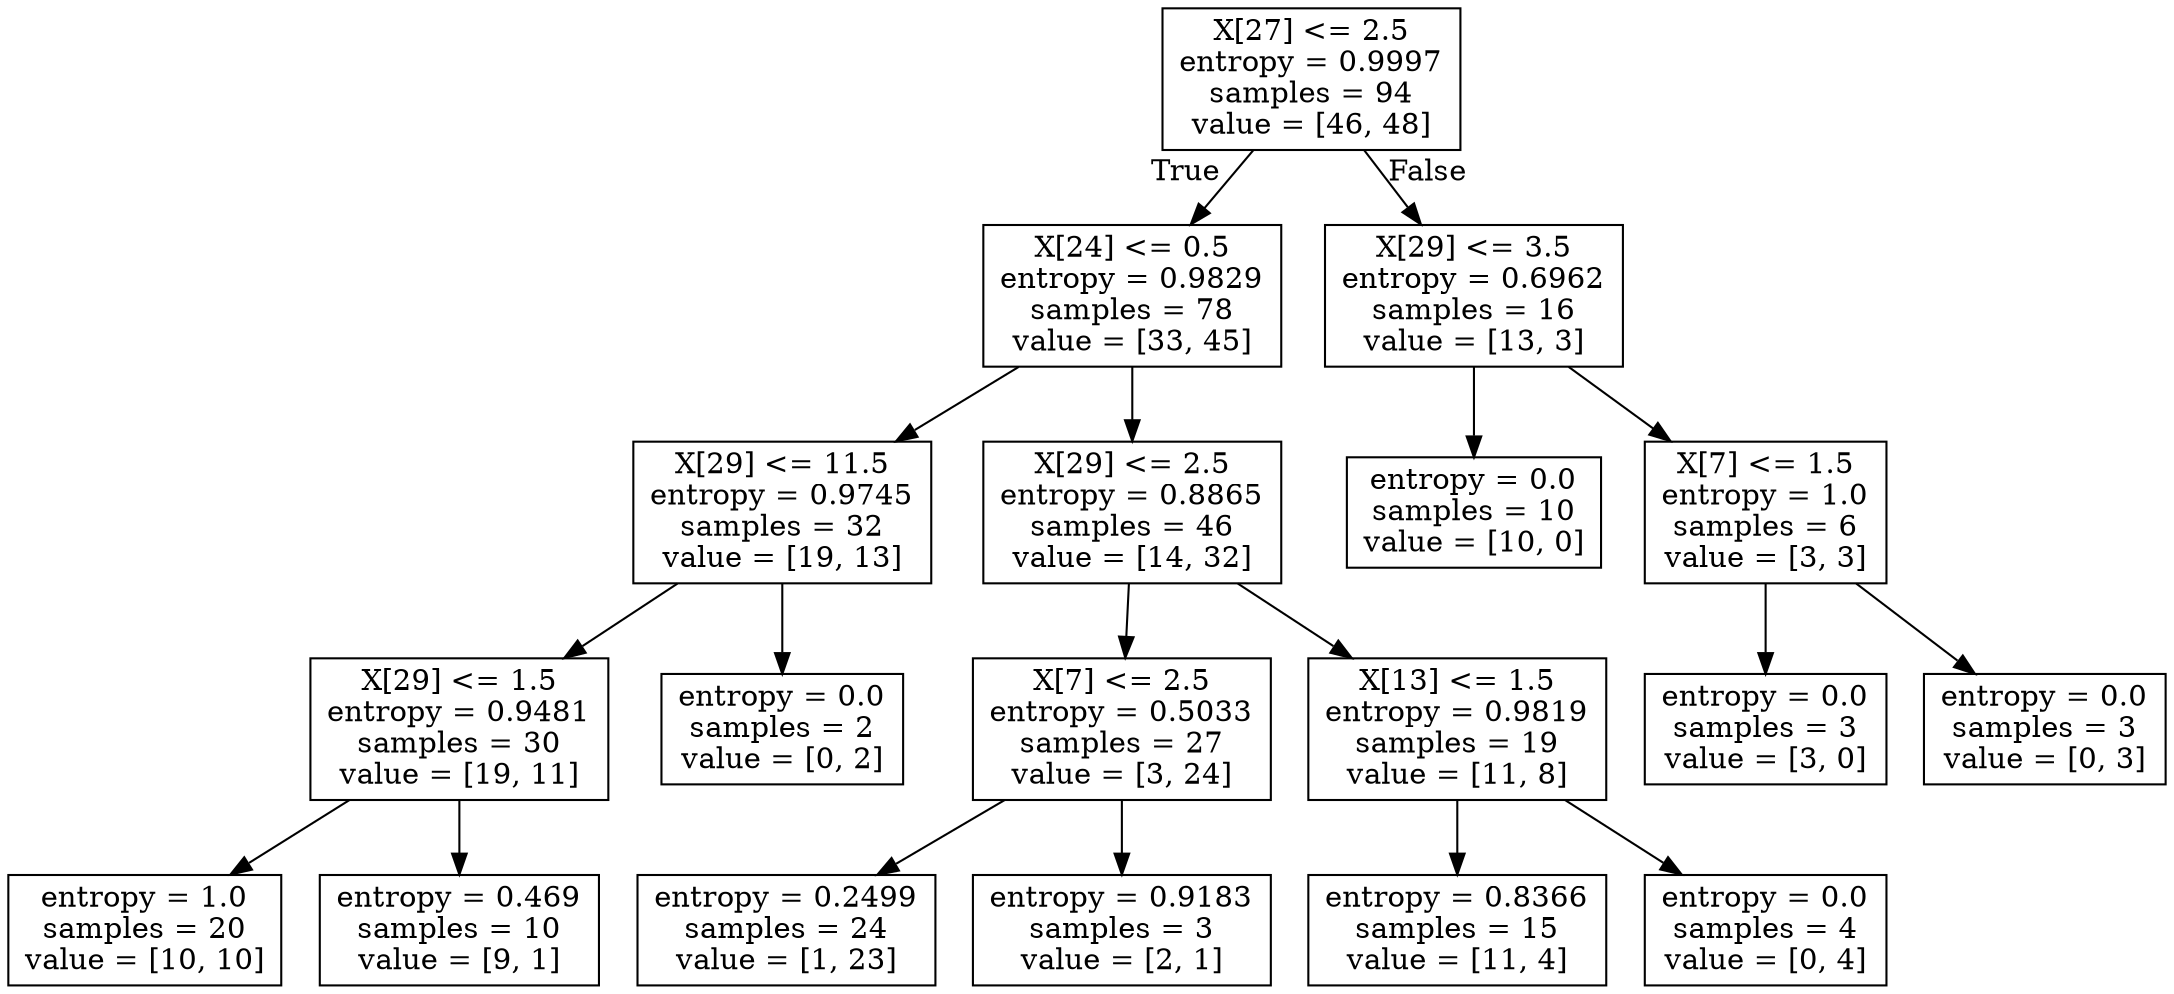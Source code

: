 digraph Tree {
node [shape=box] ;
0 [label="X[27] <= 2.5\nentropy = 0.9997\nsamples = 94\nvalue = [46, 48]"] ;
1 [label="X[24] <= 0.5\nentropy = 0.9829\nsamples = 78\nvalue = [33, 45]"] ;
0 -> 1 [labeldistance=2.5, labelangle=45, headlabel="True"] ;
2 [label="X[29] <= 11.5\nentropy = 0.9745\nsamples = 32\nvalue = [19, 13]"] ;
1 -> 2 ;
3 [label="X[29] <= 1.5\nentropy = 0.9481\nsamples = 30\nvalue = [19, 11]"] ;
2 -> 3 ;
4 [label="entropy = 1.0\nsamples = 20\nvalue = [10, 10]"] ;
3 -> 4 ;
5 [label="entropy = 0.469\nsamples = 10\nvalue = [9, 1]"] ;
3 -> 5 ;
6 [label="entropy = 0.0\nsamples = 2\nvalue = [0, 2]"] ;
2 -> 6 ;
7 [label="X[29] <= 2.5\nentropy = 0.8865\nsamples = 46\nvalue = [14, 32]"] ;
1 -> 7 ;
8 [label="X[7] <= 2.5\nentropy = 0.5033\nsamples = 27\nvalue = [3, 24]"] ;
7 -> 8 ;
9 [label="entropy = 0.2499\nsamples = 24\nvalue = [1, 23]"] ;
8 -> 9 ;
10 [label="entropy = 0.9183\nsamples = 3\nvalue = [2, 1]"] ;
8 -> 10 ;
11 [label="X[13] <= 1.5\nentropy = 0.9819\nsamples = 19\nvalue = [11, 8]"] ;
7 -> 11 ;
12 [label="entropy = 0.8366\nsamples = 15\nvalue = [11, 4]"] ;
11 -> 12 ;
13 [label="entropy = 0.0\nsamples = 4\nvalue = [0, 4]"] ;
11 -> 13 ;
14 [label="X[29] <= 3.5\nentropy = 0.6962\nsamples = 16\nvalue = [13, 3]"] ;
0 -> 14 [labeldistance=2.5, labelangle=-45, headlabel="False"] ;
15 [label="entropy = 0.0\nsamples = 10\nvalue = [10, 0]"] ;
14 -> 15 ;
16 [label="X[7] <= 1.5\nentropy = 1.0\nsamples = 6\nvalue = [3, 3]"] ;
14 -> 16 ;
17 [label="entropy = 0.0\nsamples = 3\nvalue = [3, 0]"] ;
16 -> 17 ;
18 [label="entropy = 0.0\nsamples = 3\nvalue = [0, 3]"] ;
16 -> 18 ;
}